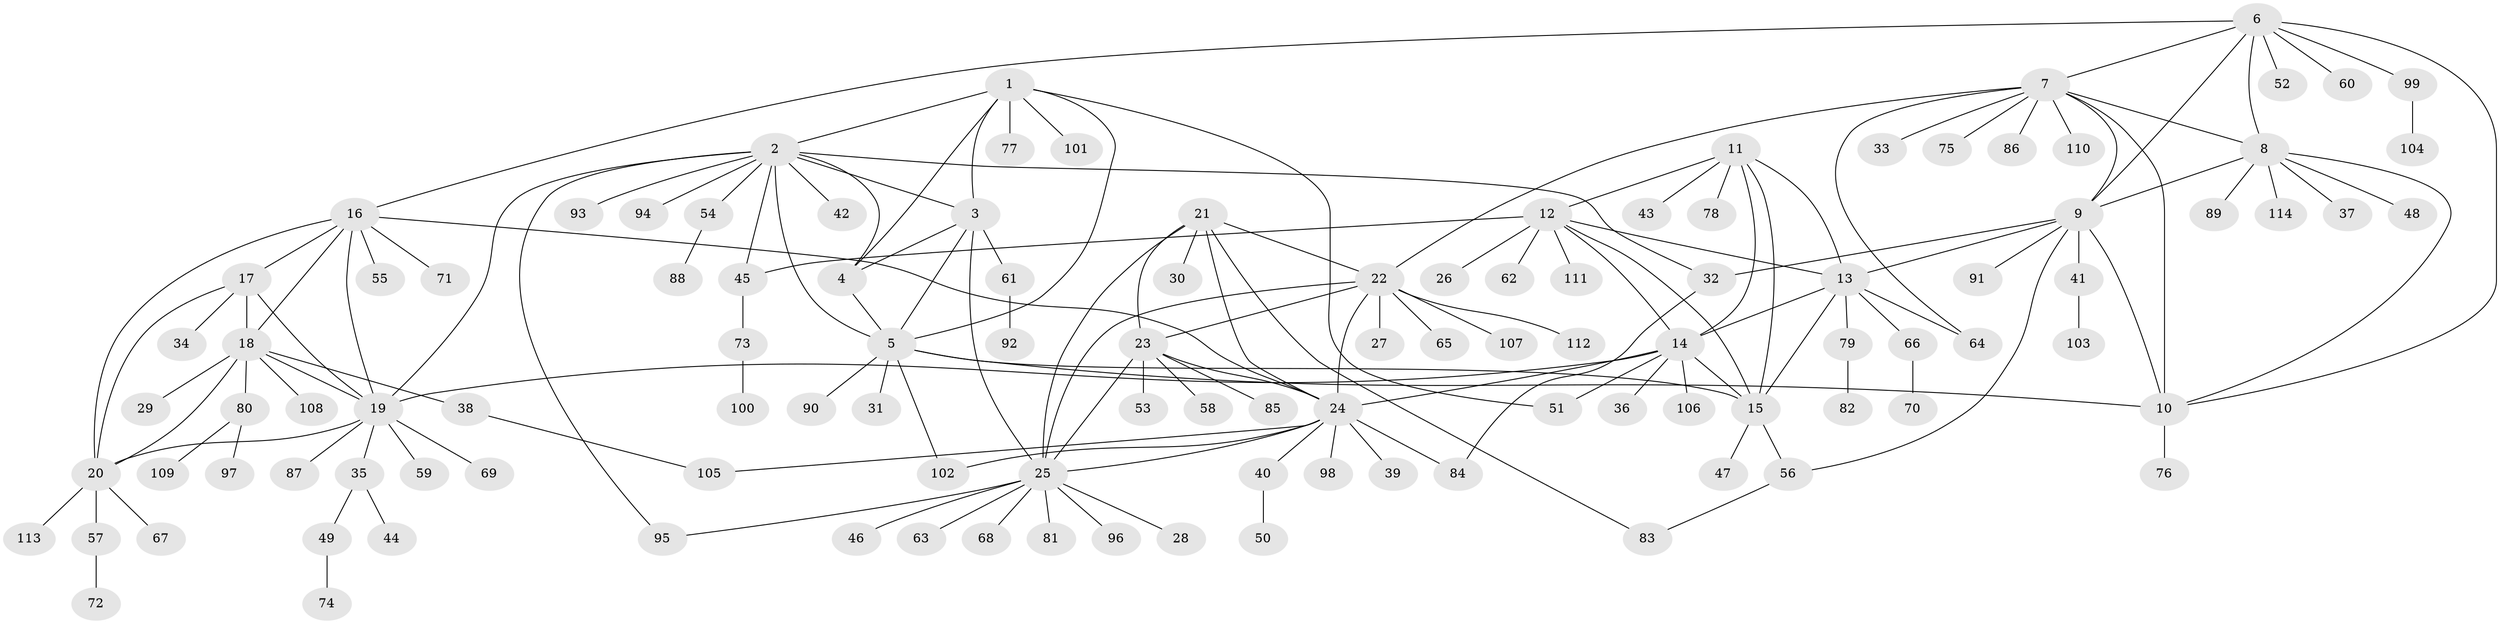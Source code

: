 // coarse degree distribution, {5: 0.034482758620689655, 15: 0.011494252873563218, 4: 0.022988505747126436, 7: 0.05747126436781609, 8: 0.011494252873563218, 12: 0.011494252873563218, 10: 0.034482758620689655, 9: 0.011494252873563218, 6: 0.011494252873563218, 11: 0.011494252873563218, 1: 0.6551724137931034, 3: 0.04597701149425287, 2: 0.08045977011494253}
// Generated by graph-tools (version 1.1) at 2025/42/03/06/25 10:42:11]
// undirected, 114 vertices, 159 edges
graph export_dot {
graph [start="1"]
  node [color=gray90,style=filled];
  1;
  2;
  3;
  4;
  5;
  6;
  7;
  8;
  9;
  10;
  11;
  12;
  13;
  14;
  15;
  16;
  17;
  18;
  19;
  20;
  21;
  22;
  23;
  24;
  25;
  26;
  27;
  28;
  29;
  30;
  31;
  32;
  33;
  34;
  35;
  36;
  37;
  38;
  39;
  40;
  41;
  42;
  43;
  44;
  45;
  46;
  47;
  48;
  49;
  50;
  51;
  52;
  53;
  54;
  55;
  56;
  57;
  58;
  59;
  60;
  61;
  62;
  63;
  64;
  65;
  66;
  67;
  68;
  69;
  70;
  71;
  72;
  73;
  74;
  75;
  76;
  77;
  78;
  79;
  80;
  81;
  82;
  83;
  84;
  85;
  86;
  87;
  88;
  89;
  90;
  91;
  92;
  93;
  94;
  95;
  96;
  97;
  98;
  99;
  100;
  101;
  102;
  103;
  104;
  105;
  106;
  107;
  108;
  109;
  110;
  111;
  112;
  113;
  114;
  1 -- 2;
  1 -- 3;
  1 -- 4;
  1 -- 5;
  1 -- 51;
  1 -- 77;
  1 -- 101;
  2 -- 3;
  2 -- 4;
  2 -- 5;
  2 -- 19;
  2 -- 32;
  2 -- 42;
  2 -- 45;
  2 -- 54;
  2 -- 93;
  2 -- 94;
  2 -- 95;
  3 -- 4;
  3 -- 5;
  3 -- 25;
  3 -- 61;
  4 -- 5;
  5 -- 10;
  5 -- 15;
  5 -- 31;
  5 -- 90;
  5 -- 102;
  6 -- 7;
  6 -- 8;
  6 -- 9;
  6 -- 10;
  6 -- 16;
  6 -- 52;
  6 -- 60;
  6 -- 99;
  7 -- 8;
  7 -- 9;
  7 -- 10;
  7 -- 22;
  7 -- 33;
  7 -- 64;
  7 -- 75;
  7 -- 86;
  7 -- 110;
  8 -- 9;
  8 -- 10;
  8 -- 37;
  8 -- 48;
  8 -- 89;
  8 -- 114;
  9 -- 10;
  9 -- 13;
  9 -- 32;
  9 -- 41;
  9 -- 56;
  9 -- 91;
  10 -- 76;
  11 -- 12;
  11 -- 13;
  11 -- 14;
  11 -- 15;
  11 -- 43;
  11 -- 78;
  12 -- 13;
  12 -- 14;
  12 -- 15;
  12 -- 26;
  12 -- 45;
  12 -- 62;
  12 -- 111;
  13 -- 14;
  13 -- 15;
  13 -- 64;
  13 -- 66;
  13 -- 79;
  14 -- 15;
  14 -- 19;
  14 -- 24;
  14 -- 36;
  14 -- 51;
  14 -- 106;
  15 -- 47;
  15 -- 56;
  16 -- 17;
  16 -- 18;
  16 -- 19;
  16 -- 20;
  16 -- 24;
  16 -- 55;
  16 -- 71;
  17 -- 18;
  17 -- 19;
  17 -- 20;
  17 -- 34;
  18 -- 19;
  18 -- 20;
  18 -- 29;
  18 -- 38;
  18 -- 80;
  18 -- 108;
  19 -- 20;
  19 -- 35;
  19 -- 59;
  19 -- 69;
  19 -- 87;
  20 -- 57;
  20 -- 67;
  20 -- 113;
  21 -- 22;
  21 -- 23;
  21 -- 24;
  21 -- 25;
  21 -- 30;
  21 -- 83;
  22 -- 23;
  22 -- 24;
  22 -- 25;
  22 -- 27;
  22 -- 65;
  22 -- 107;
  22 -- 112;
  23 -- 24;
  23 -- 25;
  23 -- 53;
  23 -- 58;
  23 -- 85;
  24 -- 25;
  24 -- 39;
  24 -- 40;
  24 -- 84;
  24 -- 98;
  24 -- 102;
  24 -- 105;
  25 -- 28;
  25 -- 46;
  25 -- 63;
  25 -- 68;
  25 -- 81;
  25 -- 95;
  25 -- 96;
  32 -- 84;
  35 -- 44;
  35 -- 49;
  38 -- 105;
  40 -- 50;
  41 -- 103;
  45 -- 73;
  49 -- 74;
  54 -- 88;
  56 -- 83;
  57 -- 72;
  61 -- 92;
  66 -- 70;
  73 -- 100;
  79 -- 82;
  80 -- 97;
  80 -- 109;
  99 -- 104;
}
